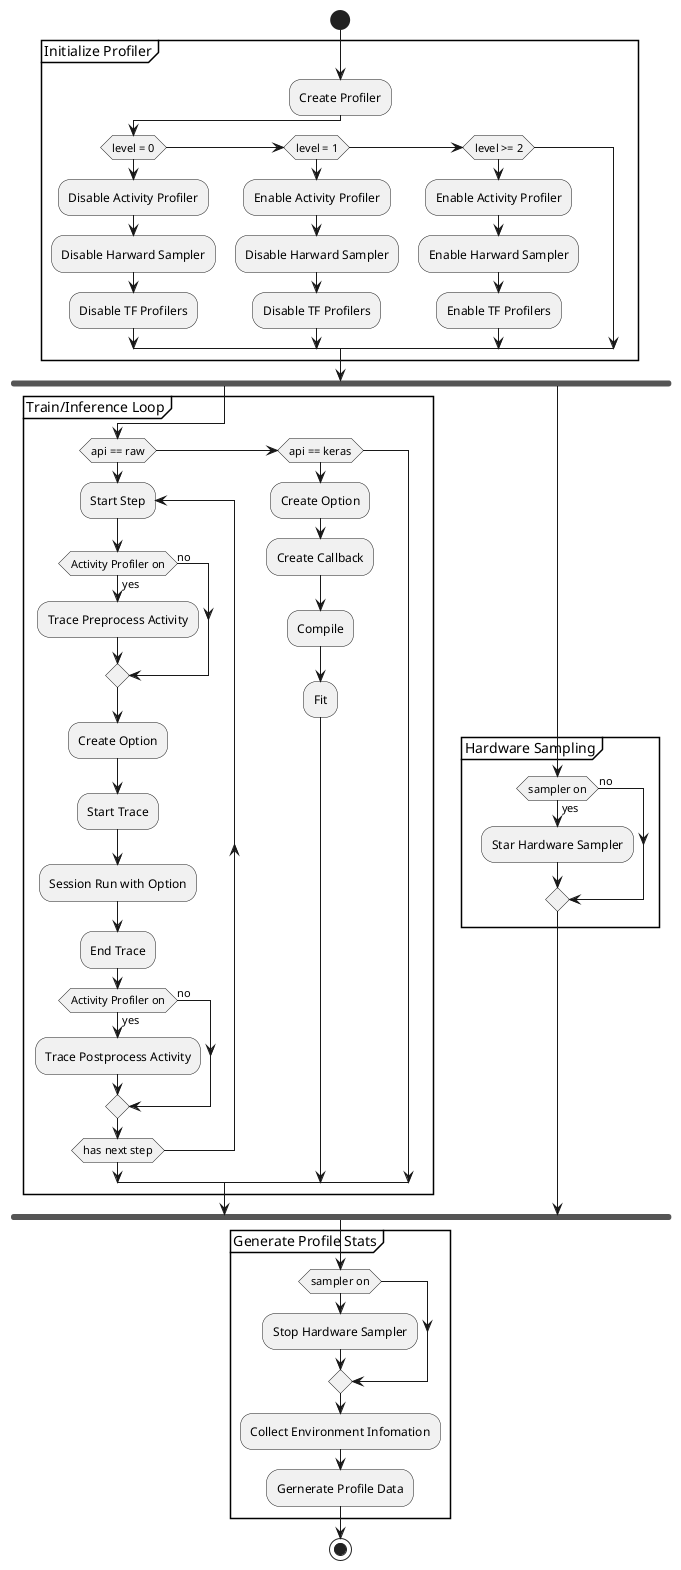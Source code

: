 @startuml
start

partition "Initialize Profiler" {
    :Create Profiler;
    if (level = 0) 
        :Disable Activity Profiler;
        :Disable Harward Sampler;
        :Disable TF Profilers;
    elseif (level = 1)
        :Enable Activity Profiler;
        :Disable Harward Sampler;
        :Disable TF Profilers;
    elseif (level >= 2)
        :Enable Activity Profiler;
        :Enable Harward Sampler;
        :Enable TF Profilers;
endif
}

fork
    partition "Train/Inference Loop" {
        if (api == raw) 
        repeat:Start Step;
            if (Activity Profiler on) then (yes)
                :Trace Preprocess Activity;
            else (no)
            endif
            :Create Option;
            :Start Trace;
            :Session Run with Option;
            :End Trace;
            if (Activity Profiler on) then (yes)
                :Trace Postprocess Activity;
            else (no)
            endif
        repeat while (has next step);
        elseif (api == keras)
        :Create Option;
        :Create Callback;
        :Compile;
        :Fit;
    endif
}
fork again
    partition "Hardware Sampling" {
    if (sampler on) then (yes)
        :Star Hardware Sampler;
    else (no)
    endif
    }
    end fork

partition "Generate Profile Stats" {
    if (sampler on)
        :Stop Hardware Sampler;
    endif
    :Collect Environment Infomation;
    :Gernerate Profile Data;
}

stop
@enduml